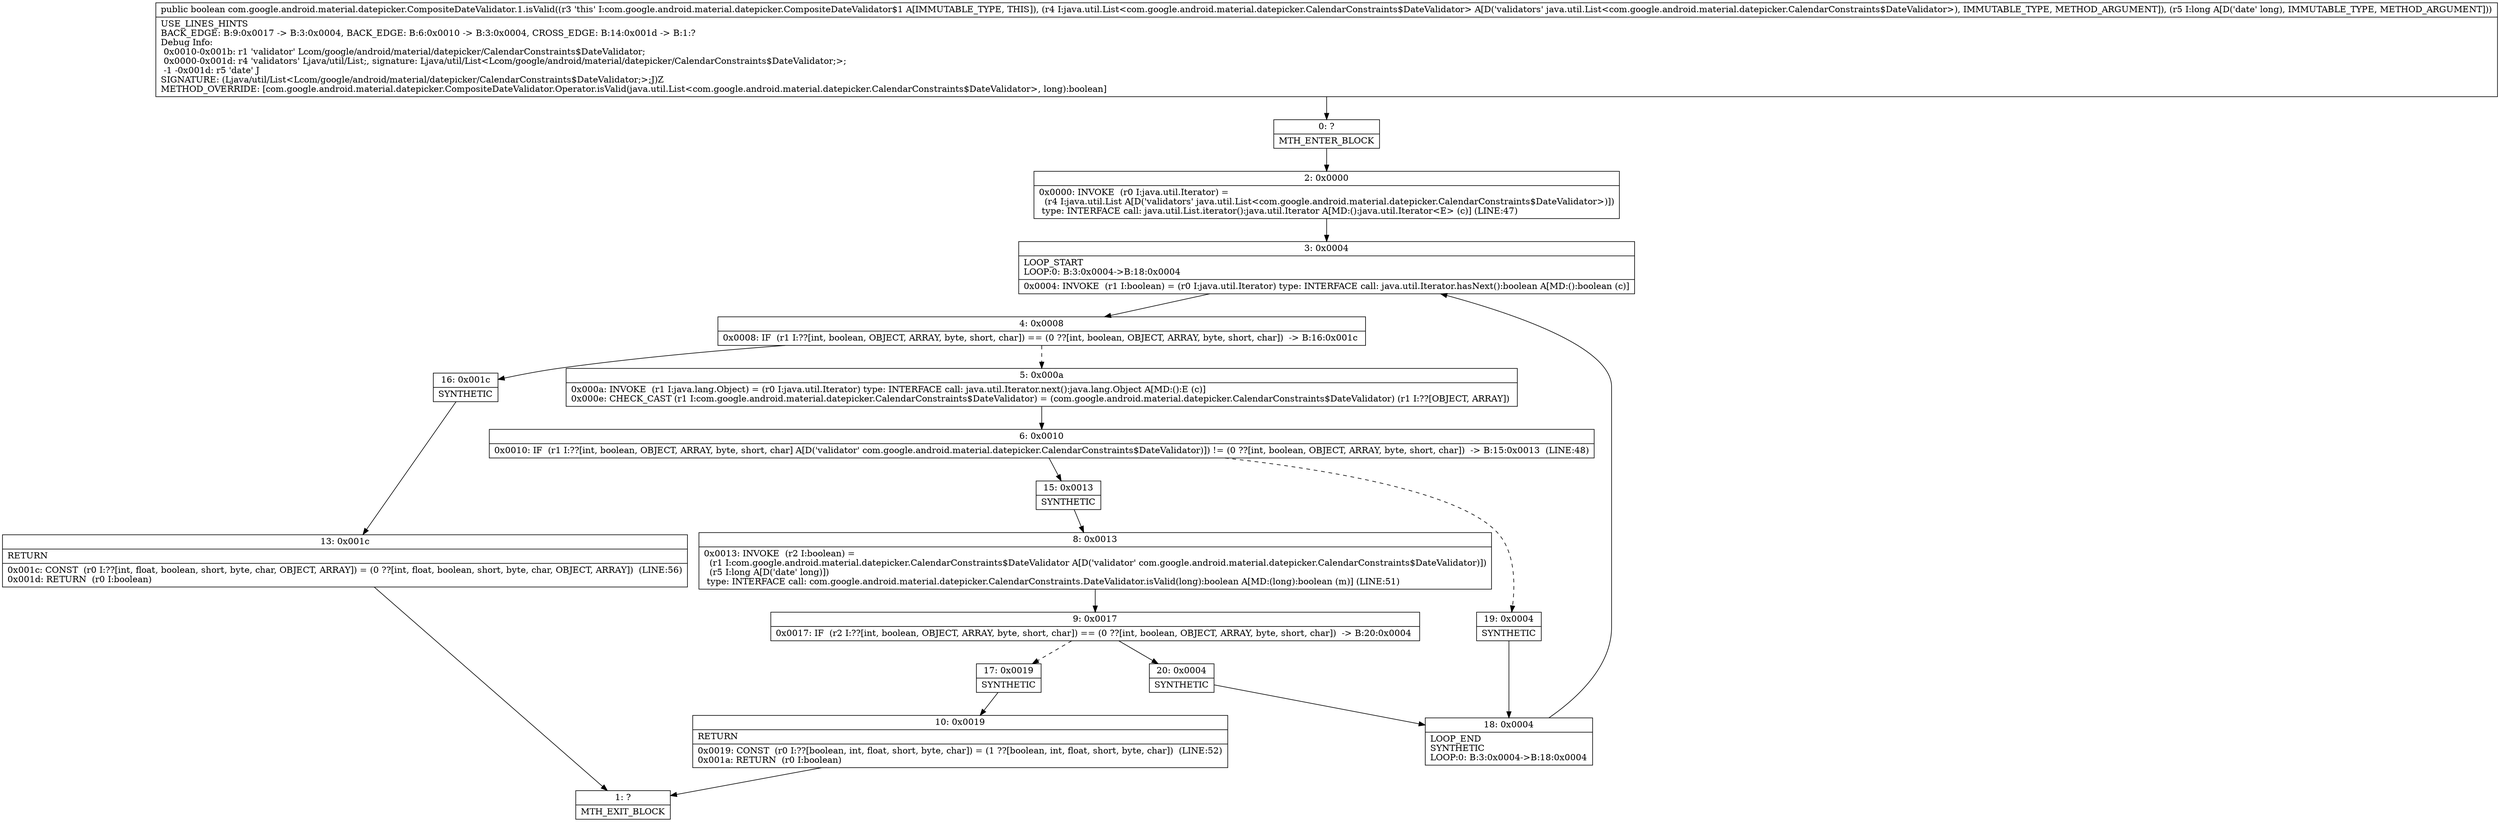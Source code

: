 digraph "CFG forcom.google.android.material.datepicker.CompositeDateValidator.1.isValid(Ljava\/util\/List;J)Z" {
Node_0 [shape=record,label="{0\:\ ?|MTH_ENTER_BLOCK\l}"];
Node_2 [shape=record,label="{2\:\ 0x0000|0x0000: INVOKE  (r0 I:java.util.Iterator) = \l  (r4 I:java.util.List A[D('validators' java.util.List\<com.google.android.material.datepicker.CalendarConstraints$DateValidator\>)])\l type: INTERFACE call: java.util.List.iterator():java.util.Iterator A[MD:():java.util.Iterator\<E\> (c)] (LINE:47)\l}"];
Node_3 [shape=record,label="{3\:\ 0x0004|LOOP_START\lLOOP:0: B:3:0x0004\-\>B:18:0x0004\l|0x0004: INVOKE  (r1 I:boolean) = (r0 I:java.util.Iterator) type: INTERFACE call: java.util.Iterator.hasNext():boolean A[MD:():boolean (c)]\l}"];
Node_4 [shape=record,label="{4\:\ 0x0008|0x0008: IF  (r1 I:??[int, boolean, OBJECT, ARRAY, byte, short, char]) == (0 ??[int, boolean, OBJECT, ARRAY, byte, short, char])  \-\> B:16:0x001c \l}"];
Node_5 [shape=record,label="{5\:\ 0x000a|0x000a: INVOKE  (r1 I:java.lang.Object) = (r0 I:java.util.Iterator) type: INTERFACE call: java.util.Iterator.next():java.lang.Object A[MD:():E (c)]\l0x000e: CHECK_CAST (r1 I:com.google.android.material.datepicker.CalendarConstraints$DateValidator) = (com.google.android.material.datepicker.CalendarConstraints$DateValidator) (r1 I:??[OBJECT, ARRAY]) \l}"];
Node_6 [shape=record,label="{6\:\ 0x0010|0x0010: IF  (r1 I:??[int, boolean, OBJECT, ARRAY, byte, short, char] A[D('validator' com.google.android.material.datepicker.CalendarConstraints$DateValidator)]) != (0 ??[int, boolean, OBJECT, ARRAY, byte, short, char])  \-\> B:15:0x0013  (LINE:48)\l}"];
Node_15 [shape=record,label="{15\:\ 0x0013|SYNTHETIC\l}"];
Node_8 [shape=record,label="{8\:\ 0x0013|0x0013: INVOKE  (r2 I:boolean) = \l  (r1 I:com.google.android.material.datepicker.CalendarConstraints$DateValidator A[D('validator' com.google.android.material.datepicker.CalendarConstraints$DateValidator)])\l  (r5 I:long A[D('date' long)])\l type: INTERFACE call: com.google.android.material.datepicker.CalendarConstraints.DateValidator.isValid(long):boolean A[MD:(long):boolean (m)] (LINE:51)\l}"];
Node_9 [shape=record,label="{9\:\ 0x0017|0x0017: IF  (r2 I:??[int, boolean, OBJECT, ARRAY, byte, short, char]) == (0 ??[int, boolean, OBJECT, ARRAY, byte, short, char])  \-\> B:20:0x0004 \l}"];
Node_17 [shape=record,label="{17\:\ 0x0019|SYNTHETIC\l}"];
Node_10 [shape=record,label="{10\:\ 0x0019|RETURN\l|0x0019: CONST  (r0 I:??[boolean, int, float, short, byte, char]) = (1 ??[boolean, int, float, short, byte, char])  (LINE:52)\l0x001a: RETURN  (r0 I:boolean) \l}"];
Node_1 [shape=record,label="{1\:\ ?|MTH_EXIT_BLOCK\l}"];
Node_20 [shape=record,label="{20\:\ 0x0004|SYNTHETIC\l}"];
Node_18 [shape=record,label="{18\:\ 0x0004|LOOP_END\lSYNTHETIC\lLOOP:0: B:3:0x0004\-\>B:18:0x0004\l}"];
Node_19 [shape=record,label="{19\:\ 0x0004|SYNTHETIC\l}"];
Node_16 [shape=record,label="{16\:\ 0x001c|SYNTHETIC\l}"];
Node_13 [shape=record,label="{13\:\ 0x001c|RETURN\l|0x001c: CONST  (r0 I:??[int, float, boolean, short, byte, char, OBJECT, ARRAY]) = (0 ??[int, float, boolean, short, byte, char, OBJECT, ARRAY])  (LINE:56)\l0x001d: RETURN  (r0 I:boolean) \l}"];
MethodNode[shape=record,label="{public boolean com.google.android.material.datepicker.CompositeDateValidator.1.isValid((r3 'this' I:com.google.android.material.datepicker.CompositeDateValidator$1 A[IMMUTABLE_TYPE, THIS]), (r4 I:java.util.List\<com.google.android.material.datepicker.CalendarConstraints$DateValidator\> A[D('validators' java.util.List\<com.google.android.material.datepicker.CalendarConstraints$DateValidator\>), IMMUTABLE_TYPE, METHOD_ARGUMENT]), (r5 I:long A[D('date' long), IMMUTABLE_TYPE, METHOD_ARGUMENT]))  | USE_LINES_HINTS\lBACK_EDGE: B:9:0x0017 \-\> B:3:0x0004, BACK_EDGE: B:6:0x0010 \-\> B:3:0x0004, CROSS_EDGE: B:14:0x001d \-\> B:1:?\lDebug Info:\l  0x0010\-0x001b: r1 'validator' Lcom\/google\/android\/material\/datepicker\/CalendarConstraints$DateValidator;\l  0x0000\-0x001d: r4 'validators' Ljava\/util\/List;, signature: Ljava\/util\/List\<Lcom\/google\/android\/material\/datepicker\/CalendarConstraints$DateValidator;\>;\l  \-1 \-0x001d: r5 'date' J\lSIGNATURE: (Ljava\/util\/List\<Lcom\/google\/android\/material\/datepicker\/CalendarConstraints$DateValidator;\>;J)Z\lMETHOD_OVERRIDE: [com.google.android.material.datepicker.CompositeDateValidator.Operator.isValid(java.util.List\<com.google.android.material.datepicker.CalendarConstraints$DateValidator\>, long):boolean]\l}"];
MethodNode -> Node_0;Node_0 -> Node_2;
Node_2 -> Node_3;
Node_3 -> Node_4;
Node_4 -> Node_5[style=dashed];
Node_4 -> Node_16;
Node_5 -> Node_6;
Node_6 -> Node_15;
Node_6 -> Node_19[style=dashed];
Node_15 -> Node_8;
Node_8 -> Node_9;
Node_9 -> Node_17[style=dashed];
Node_9 -> Node_20;
Node_17 -> Node_10;
Node_10 -> Node_1;
Node_20 -> Node_18;
Node_18 -> Node_3;
Node_19 -> Node_18;
Node_16 -> Node_13;
Node_13 -> Node_1;
}

